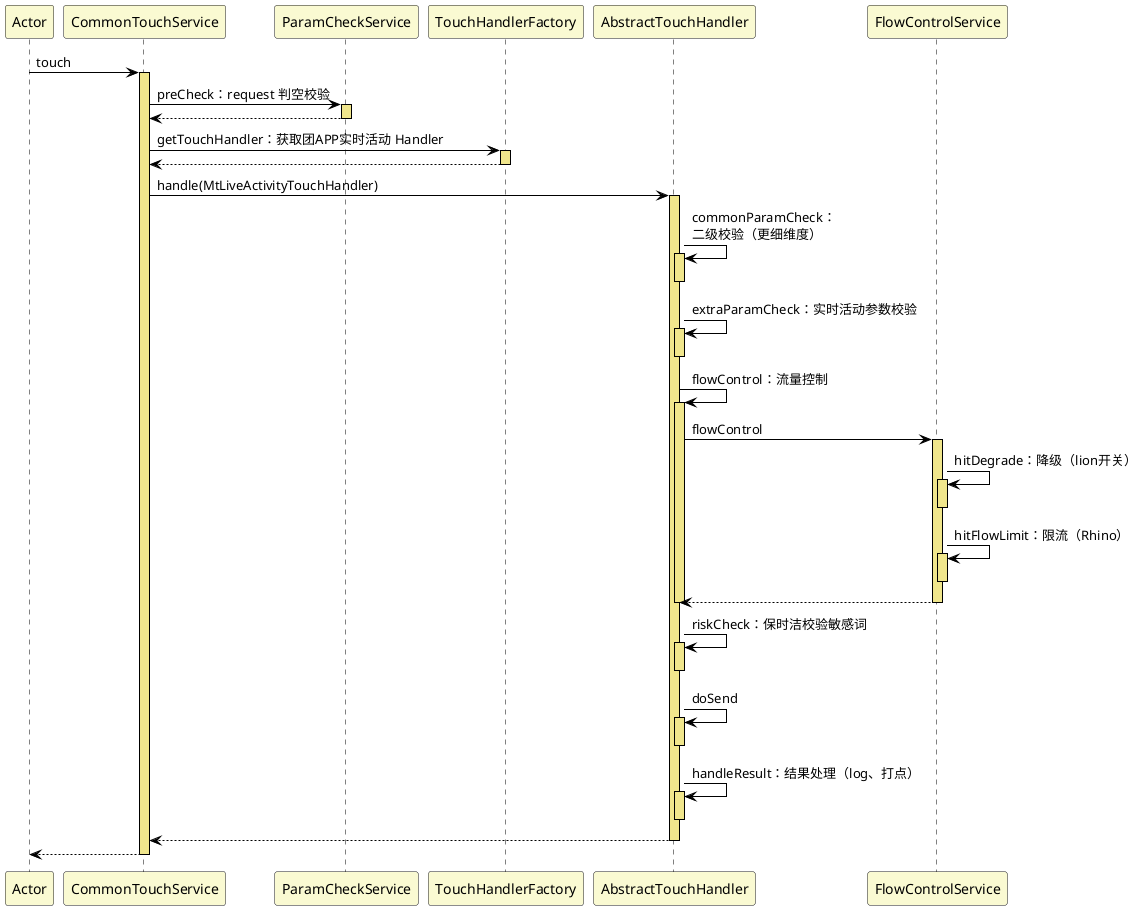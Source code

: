 @startuml
skinparam sequence {
ArrowColor black
LifeLineBorderColor black
LifeLineBackgroundColor khaki
ParticipantBackgroundColor lightgoldenrodyellow
}

participant Actor

Actor -> CommonTouchService : touch
activate CommonTouchService
CommonTouchService -> ParamCheckService : preCheck：request 判空校验
activate ParamCheckService
ParamCheckService --> CommonTouchService
deactivate ParamCheckService
CommonTouchService -> TouchHandlerFactory : getTouchHandler：获取团APP实时活动 Handler
activate TouchHandlerFactory
TouchHandlerFactory --> CommonTouchService
deactivate TouchHandlerFactory
CommonTouchService -> AbstractTouchHandler : handle(MtLiveActivityTouchHandler)
activate AbstractTouchHandler
AbstractTouchHandler -> AbstractTouchHandler : commonParamCheck：\n二级校验（更细维度）
activate AbstractTouchHandler
deactivate AbstractTouchHandler
AbstractTouchHandler -> AbstractTouchHandler : extraParamCheck：实时活动参数校验
activate AbstractTouchHandler
deactivate AbstractTouchHandler
AbstractTouchHandler -> AbstractTouchHandler : flowControl：流量控制
activate AbstractTouchHandler
AbstractTouchHandler -> FlowControlService : flowControl
activate FlowControlService
FlowControlService -> FlowControlService : hitDegrade：降级（lion开关）
activate FlowControlService
deactivate FlowControlService
FlowControlService -> FlowControlService : hitFlowLimit：限流（Rhino）
activate FlowControlService
deactivate FlowControlService
FlowControlService --> AbstractTouchHandler
deactivate FlowControlService
deactivate AbstractTouchHandler
AbstractTouchHandler -> AbstractTouchHandler : riskCheck：保时洁校验敏感词
activate AbstractTouchHandler
deactivate AbstractTouchHandler
AbstractTouchHandler -> AbstractTouchHandler : doSend
activate AbstractTouchHandler
deactivate AbstractTouchHandler
AbstractTouchHandler -> AbstractTouchHandler : handleResult：结果处理（log、打点）
activate AbstractTouchHandler
deactivate AbstractTouchHandler
AbstractTouchHandler --> CommonTouchService
deactivate AbstractTouchHandler
return
@enduml